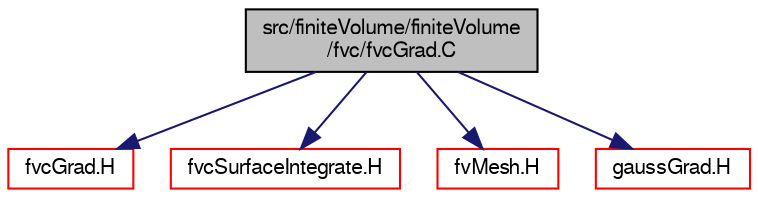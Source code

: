 digraph "src/finiteVolume/finiteVolume/fvc/fvcGrad.C"
{
  bgcolor="transparent";
  edge [fontname="FreeSans",fontsize="10",labelfontname="FreeSans",labelfontsize="10"];
  node [fontname="FreeSans",fontsize="10",shape=record];
  Node0 [label="src/finiteVolume/finiteVolume\l/fvc/fvcGrad.C",height=0.2,width=0.4,color="black", fillcolor="grey75", style="filled", fontcolor="black"];
  Node0 -> Node1 [color="midnightblue",fontsize="10",style="solid",fontname="FreeSans"];
  Node1 [label="fvcGrad.H",height=0.2,width=0.4,color="red",URL="$a02978.html",tooltip="Calculate the gradient of the given field. "];
  Node0 -> Node61 [color="midnightblue",fontsize="10",style="solid",fontname="FreeSans"];
  Node61 [label="fvcSurfaceIntegrate.H",height=0.2,width=0.4,color="red",URL="$a03044.html",tooltip="Surface integrate surfaceField creating a volField. Surface sum a surfaceField creating a volField..."];
  Node0 -> Node62 [color="midnightblue",fontsize="10",style="solid",fontname="FreeSans"];
  Node62 [label="fvMesh.H",height=0.2,width=0.4,color="red",URL="$a03533.html"];
  Node0 -> Node270 [color="midnightblue",fontsize="10",style="solid",fontname="FreeSans"];
  Node270 [label="gaussGrad.H",height=0.2,width=0.4,color="red",URL="$a03107.html"];
}
